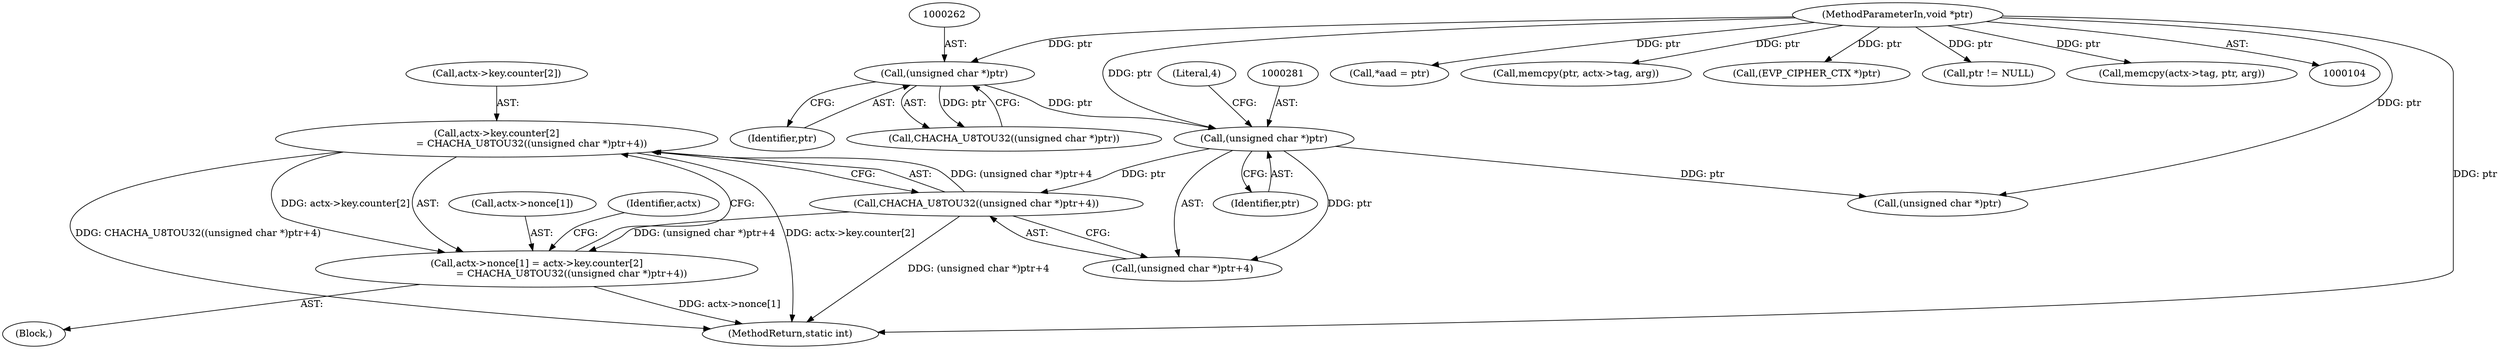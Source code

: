 digraph "0_openssl_00d965474b22b54e4275232bc71ee0c699c5cd21_1@array" {
"1000270" [label="(Call,actx->key.counter[2]\n                       = CHACHA_U8TOU32((unsigned char *)ptr+4))"];
"1000278" [label="(Call,CHACHA_U8TOU32((unsigned char *)ptr+4))"];
"1000280" [label="(Call,(unsigned char *)ptr)"];
"1000261" [label="(Call,(unsigned char *)ptr)"];
"1000108" [label="(MethodParameterIn,void *ptr)"];
"1000264" [label="(Call,actx->nonce[1] = actx->key.counter[2]\n                       = CHACHA_U8TOU32((unsigned char *)ptr+4))"];
"1000369" [label="(Call,*aad = ptr)"];
"1000117" [label="(Block,)"];
"1000282" [label="(Identifier,ptr)"];
"1000283" [label="(Literal,4)"];
"1000108" [label="(MethodParameterIn,void *ptr)"];
"1000265" [label="(Call,actx->nonce[1])"];
"1000261" [label="(Call,(unsigned char *)ptr)"];
"1000300" [label="(Call,(unsigned char *)ptr)"];
"1000270" [label="(Call,actx->key.counter[2]\n                       = CHACHA_U8TOU32((unsigned char *)ptr+4))"];
"1000351" [label="(Call,memcpy(ptr, actx->tag, arg))"];
"1000280" [label="(Call,(unsigned char *)ptr)"];
"1000260" [label="(Call,CHACHA_U8TOU32((unsigned char *)ptr))"];
"1000287" [label="(Identifier,actx)"];
"1000193" [label="(Call,(EVP_CIPHER_CTX *)ptr)"];
"1000271" [label="(Call,actx->key.counter[2])"];
"1000263" [label="(Identifier,ptr)"];
"1000318" [label="(Call,ptr != NULL)"];
"1000322" [label="(Call,memcpy(actx->tag, ptr, arg))"];
"1000264" [label="(Call,actx->nonce[1] = actx->key.counter[2]\n                       = CHACHA_U8TOU32((unsigned char *)ptr+4))"];
"1000278" [label="(Call,CHACHA_U8TOU32((unsigned char *)ptr+4))"];
"1000279" [label="(Call,(unsigned char *)ptr+4)"];
"1000503" [label="(MethodReturn,static int)"];
"1000270" -> "1000264"  [label="AST: "];
"1000270" -> "1000278"  [label="CFG: "];
"1000271" -> "1000270"  [label="AST: "];
"1000278" -> "1000270"  [label="AST: "];
"1000264" -> "1000270"  [label="CFG: "];
"1000270" -> "1000503"  [label="DDG: CHACHA_U8TOU32((unsigned char *)ptr+4)"];
"1000270" -> "1000503"  [label="DDG: actx->key.counter[2]"];
"1000270" -> "1000264"  [label="DDG: actx->key.counter[2]"];
"1000278" -> "1000270"  [label="DDG: (unsigned char *)ptr+4"];
"1000278" -> "1000279"  [label="CFG: "];
"1000279" -> "1000278"  [label="AST: "];
"1000278" -> "1000503"  [label="DDG: (unsigned char *)ptr+4"];
"1000278" -> "1000264"  [label="DDG: (unsigned char *)ptr+4"];
"1000280" -> "1000278"  [label="DDG: ptr"];
"1000280" -> "1000279"  [label="AST: "];
"1000280" -> "1000282"  [label="CFG: "];
"1000281" -> "1000280"  [label="AST: "];
"1000282" -> "1000280"  [label="AST: "];
"1000283" -> "1000280"  [label="CFG: "];
"1000280" -> "1000279"  [label="DDG: ptr"];
"1000261" -> "1000280"  [label="DDG: ptr"];
"1000108" -> "1000280"  [label="DDG: ptr"];
"1000280" -> "1000300"  [label="DDG: ptr"];
"1000261" -> "1000260"  [label="AST: "];
"1000261" -> "1000263"  [label="CFG: "];
"1000262" -> "1000261"  [label="AST: "];
"1000263" -> "1000261"  [label="AST: "];
"1000260" -> "1000261"  [label="CFG: "];
"1000261" -> "1000260"  [label="DDG: ptr"];
"1000108" -> "1000261"  [label="DDG: ptr"];
"1000108" -> "1000104"  [label="AST: "];
"1000108" -> "1000503"  [label="DDG: ptr"];
"1000108" -> "1000193"  [label="DDG: ptr"];
"1000108" -> "1000300"  [label="DDG: ptr"];
"1000108" -> "1000318"  [label="DDG: ptr"];
"1000108" -> "1000322"  [label="DDG: ptr"];
"1000108" -> "1000351"  [label="DDG: ptr"];
"1000108" -> "1000369"  [label="DDG: ptr"];
"1000264" -> "1000117"  [label="AST: "];
"1000265" -> "1000264"  [label="AST: "];
"1000287" -> "1000264"  [label="CFG: "];
"1000264" -> "1000503"  [label="DDG: actx->nonce[1]"];
}
